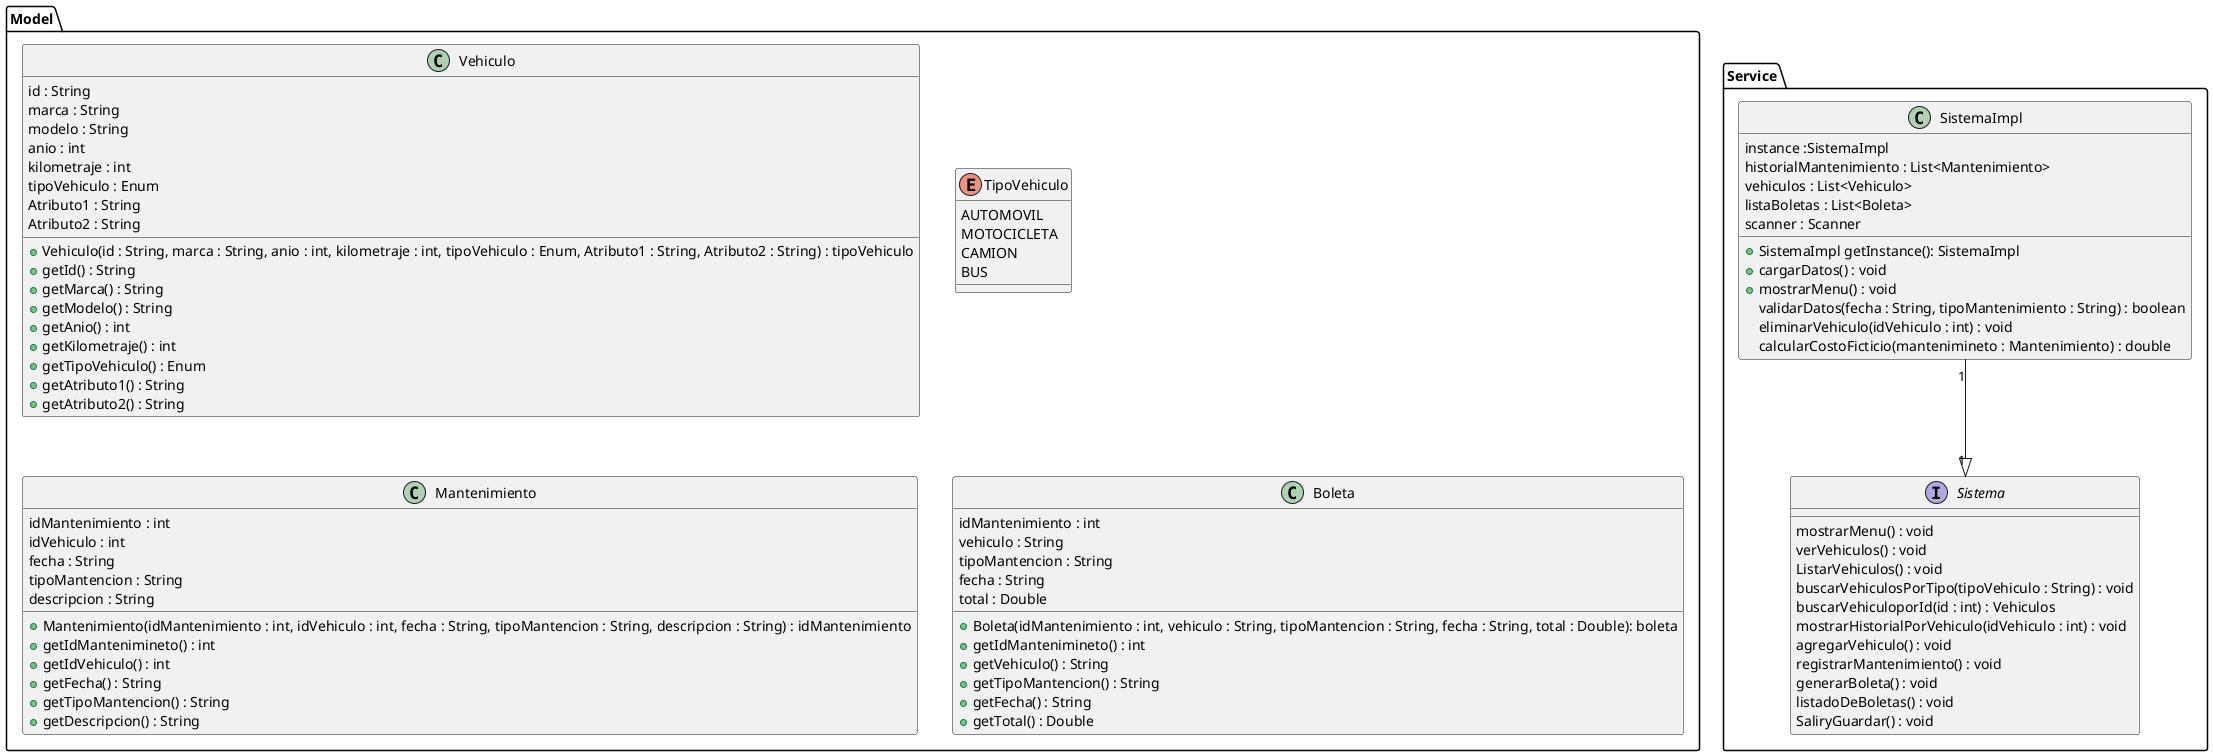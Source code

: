 @startuml
'https://plantuml.com/sequence-diagram

Package Model{
Class Vehiculo{
id : String
marca : String
modelo : String
anio : int
kilometraje : int
tipoVehiculo : Enum
Atributo1 : String
Atributo2 : String

+ Vehiculo(id : String, marca : String, anio : int, kilometraje : int, tipoVehiculo : Enum, Atributo1 : String, Atributo2 : String) : tipoVehiculo
+ getId() : String
+ getMarca() : String
+ getModelo() : String
+ getAnio() : int
+ getKilometraje() : int
+ getTipoVehiculo() : Enum
+ getAtributo1() : String
+ getAtributo2() : String
}
Enum TipoVehiculo{
AUTOMOVIL
MOTOCICLETA
CAMION
BUS
}
class Mantenimiento{
idMantenimiento : int
idVehiculo : int
fecha : String
tipoMantencion : String
descripcion : String

+ Mantenimiento(idMantenimiento : int, idVehiculo : int, fecha : String, tipoMantencion : String, descripcion : String) : idMantenimiento
+ getIdMantenimineto() : int
+ getIdVehiculo() : int
+ getFecha() : String
+ getTipoMantencion() : String
+ getDescripcion() : String
}
class Boleta{
idMantenimiento : int
vehiculo : String
tipoMantencion : String
fecha : String
total : Double

+ Boleta(idMantenimiento : int, vehiculo : String, tipoMantencion : String, fecha : String, total : Double): boleta
+ getIdMantenimineto() : int
+ getVehiculo() : String
+ getTipoMantencion() : String
+ getFecha() : String
+ getTotal() : Double
}
}
Package Service{
Interface Sistema{
mostrarMenu() : void
verVehiculos() : void
ListarVehiculos() : void
buscarVehiculosPorTipo(tipoVehiculo : String) : void
buscarVehiculoporId(id : int) : Vehiculos
mostrarHistorialPorVehiculo(idVehiculo : int) : void
agregarVehiculo() : void
registrarMantenimiento() : void
generarBoleta() : void
listadoDeBoletas() : void
SaliryGuardar() : void
}
class SistemaImpl{
instance :SistemaImpl
historialMantenimiento : List<Mantenimiento>
vehiculos : List<Vehiculo>
listaBoletas : List<Boleta>
scanner : Scanner

+ SistemaImpl getInstance(): SistemaImpl
+ cargarDatos() : void
+ mostrarMenu() : void
validarDatos(fecha : String, tipoMantenimiento : String) : boolean
eliminarVehiculo(idVehiculo : int) : void
calcularCostoFicticio(mantenimineto : Mantenimiento) : double
}
}

SistemaImpl "1" --|> "1" Sistema
@enduml